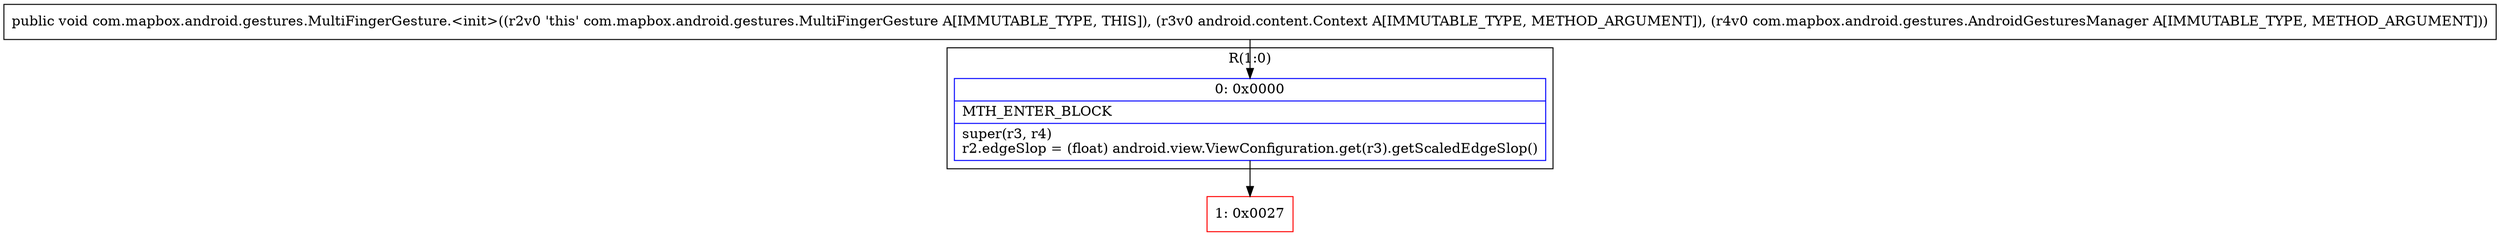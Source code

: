 digraph "CFG forcom.mapbox.android.gestures.MultiFingerGesture.\<init\>(Landroid\/content\/Context;Lcom\/mapbox\/android\/gestures\/AndroidGesturesManager;)V" {
subgraph cluster_Region_1634727557 {
label = "R(1:0)";
node [shape=record,color=blue];
Node_0 [shape=record,label="{0\:\ 0x0000|MTH_ENTER_BLOCK\l|super(r3, r4)\lr2.edgeSlop = (float) android.view.ViewConfiguration.get(r3).getScaledEdgeSlop()\l}"];
}
Node_1 [shape=record,color=red,label="{1\:\ 0x0027}"];
MethodNode[shape=record,label="{public void com.mapbox.android.gestures.MultiFingerGesture.\<init\>((r2v0 'this' com.mapbox.android.gestures.MultiFingerGesture A[IMMUTABLE_TYPE, THIS]), (r3v0 android.content.Context A[IMMUTABLE_TYPE, METHOD_ARGUMENT]), (r4v0 com.mapbox.android.gestures.AndroidGesturesManager A[IMMUTABLE_TYPE, METHOD_ARGUMENT])) }"];
MethodNode -> Node_0;
Node_0 -> Node_1;
}

